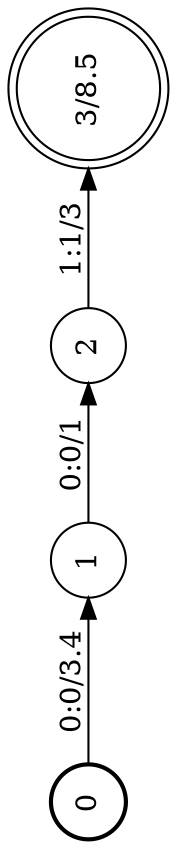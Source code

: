 digraph FST {
rankdir = LR;
size = "8.5,11";
center = 1;
orientation = Landscape;
ranksep = "0.4";
nodesep = "0.25";
0 [label = "0", shape = circle, style = bold, fontsize = 14]
	0 -> 1 [label = "0:0/3.4", fontsize = 14];
1 [label = "1", shape = circle, style = solid, fontsize = 14]
	1 -> 2 [label = "0:0/1", fontsize = 14];
2 [label = "2", shape = circle, style = solid, fontsize = 14]
	2 -> 3 [label = "1:1/3", fontsize = 14];
3 [label = "3/8.5", shape = doublecircle, style = solid, fontsize = 14]
}
